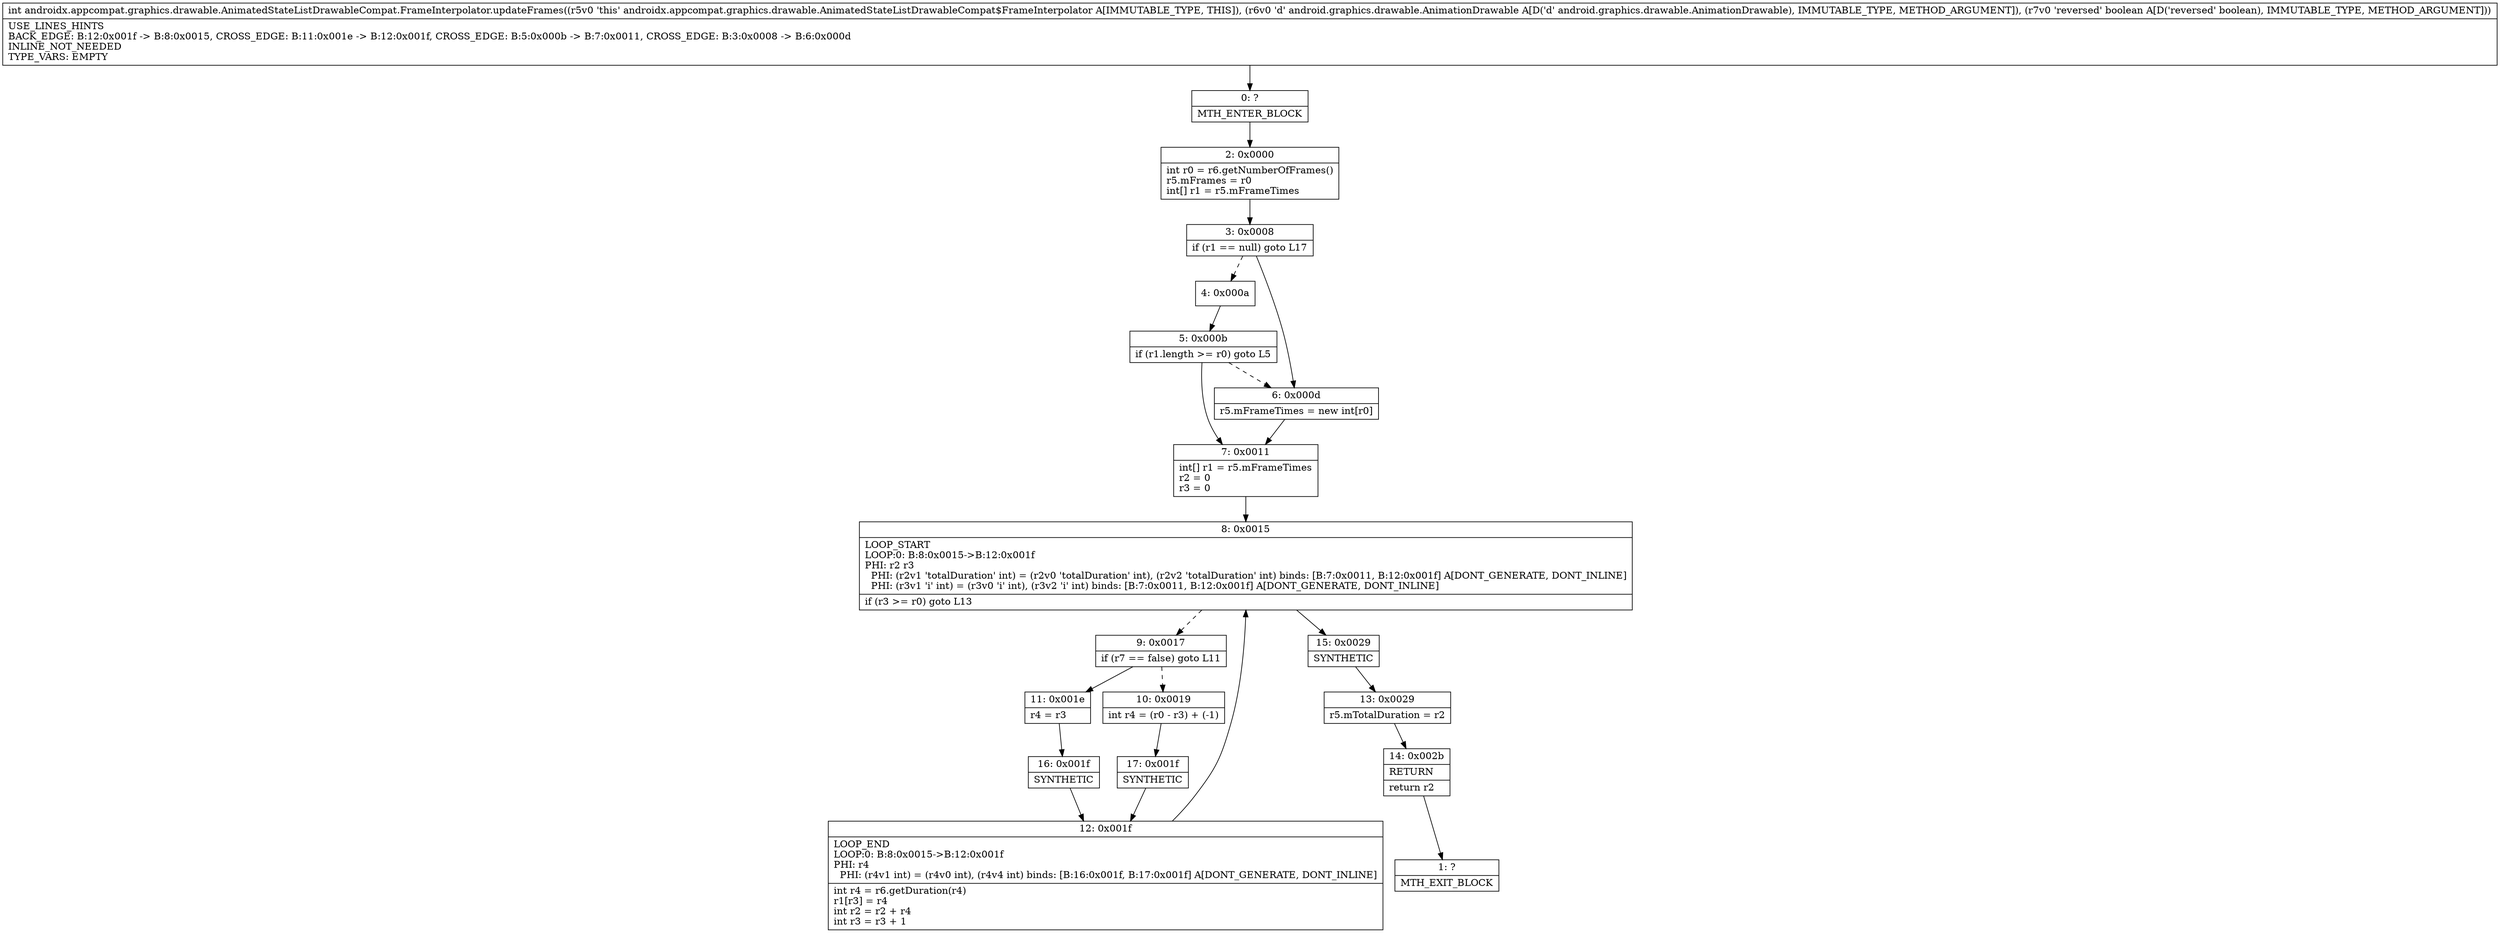 digraph "CFG forandroidx.appcompat.graphics.drawable.AnimatedStateListDrawableCompat.FrameInterpolator.updateFrames(Landroid\/graphics\/drawable\/AnimationDrawable;Z)I" {
Node_0 [shape=record,label="{0\:\ ?|MTH_ENTER_BLOCK\l}"];
Node_2 [shape=record,label="{2\:\ 0x0000|int r0 = r6.getNumberOfFrames()\lr5.mFrames = r0\lint[] r1 = r5.mFrameTimes\l}"];
Node_3 [shape=record,label="{3\:\ 0x0008|if (r1 == null) goto L17\l}"];
Node_4 [shape=record,label="{4\:\ 0x000a}"];
Node_5 [shape=record,label="{5\:\ 0x000b|if (r1.length \>= r0) goto L5\l}"];
Node_7 [shape=record,label="{7\:\ 0x0011|int[] r1 = r5.mFrameTimes\lr2 = 0\lr3 = 0\l}"];
Node_8 [shape=record,label="{8\:\ 0x0015|LOOP_START\lLOOP:0: B:8:0x0015\-\>B:12:0x001f\lPHI: r2 r3 \l  PHI: (r2v1 'totalDuration' int) = (r2v0 'totalDuration' int), (r2v2 'totalDuration' int) binds: [B:7:0x0011, B:12:0x001f] A[DONT_GENERATE, DONT_INLINE]\l  PHI: (r3v1 'i' int) = (r3v0 'i' int), (r3v2 'i' int) binds: [B:7:0x0011, B:12:0x001f] A[DONT_GENERATE, DONT_INLINE]\l|if (r3 \>= r0) goto L13\l}"];
Node_9 [shape=record,label="{9\:\ 0x0017|if (r7 == false) goto L11\l}"];
Node_10 [shape=record,label="{10\:\ 0x0019|int r4 = (r0 \- r3) + (\-1)\l}"];
Node_17 [shape=record,label="{17\:\ 0x001f|SYNTHETIC\l}"];
Node_12 [shape=record,label="{12\:\ 0x001f|LOOP_END\lLOOP:0: B:8:0x0015\-\>B:12:0x001f\lPHI: r4 \l  PHI: (r4v1 int) = (r4v0 int), (r4v4 int) binds: [B:16:0x001f, B:17:0x001f] A[DONT_GENERATE, DONT_INLINE]\l|int r4 = r6.getDuration(r4)\lr1[r3] = r4\lint r2 = r2 + r4\lint r3 = r3 + 1\l}"];
Node_11 [shape=record,label="{11\:\ 0x001e|r4 = r3\l}"];
Node_16 [shape=record,label="{16\:\ 0x001f|SYNTHETIC\l}"];
Node_15 [shape=record,label="{15\:\ 0x0029|SYNTHETIC\l}"];
Node_13 [shape=record,label="{13\:\ 0x0029|r5.mTotalDuration = r2\l}"];
Node_14 [shape=record,label="{14\:\ 0x002b|RETURN\l|return r2\l}"];
Node_1 [shape=record,label="{1\:\ ?|MTH_EXIT_BLOCK\l}"];
Node_6 [shape=record,label="{6\:\ 0x000d|r5.mFrameTimes = new int[r0]\l}"];
MethodNode[shape=record,label="{int androidx.appcompat.graphics.drawable.AnimatedStateListDrawableCompat.FrameInterpolator.updateFrames((r5v0 'this' androidx.appcompat.graphics.drawable.AnimatedStateListDrawableCompat$FrameInterpolator A[IMMUTABLE_TYPE, THIS]), (r6v0 'd' android.graphics.drawable.AnimationDrawable A[D('d' android.graphics.drawable.AnimationDrawable), IMMUTABLE_TYPE, METHOD_ARGUMENT]), (r7v0 'reversed' boolean A[D('reversed' boolean), IMMUTABLE_TYPE, METHOD_ARGUMENT]))  | USE_LINES_HINTS\lBACK_EDGE: B:12:0x001f \-\> B:8:0x0015, CROSS_EDGE: B:11:0x001e \-\> B:12:0x001f, CROSS_EDGE: B:5:0x000b \-\> B:7:0x0011, CROSS_EDGE: B:3:0x0008 \-\> B:6:0x000d\lINLINE_NOT_NEEDED\lTYPE_VARS: EMPTY\l}"];
MethodNode -> Node_0;Node_0 -> Node_2;
Node_2 -> Node_3;
Node_3 -> Node_4[style=dashed];
Node_3 -> Node_6;
Node_4 -> Node_5;
Node_5 -> Node_6[style=dashed];
Node_5 -> Node_7;
Node_7 -> Node_8;
Node_8 -> Node_9[style=dashed];
Node_8 -> Node_15;
Node_9 -> Node_10[style=dashed];
Node_9 -> Node_11;
Node_10 -> Node_17;
Node_17 -> Node_12;
Node_12 -> Node_8;
Node_11 -> Node_16;
Node_16 -> Node_12;
Node_15 -> Node_13;
Node_13 -> Node_14;
Node_14 -> Node_1;
Node_6 -> Node_7;
}


